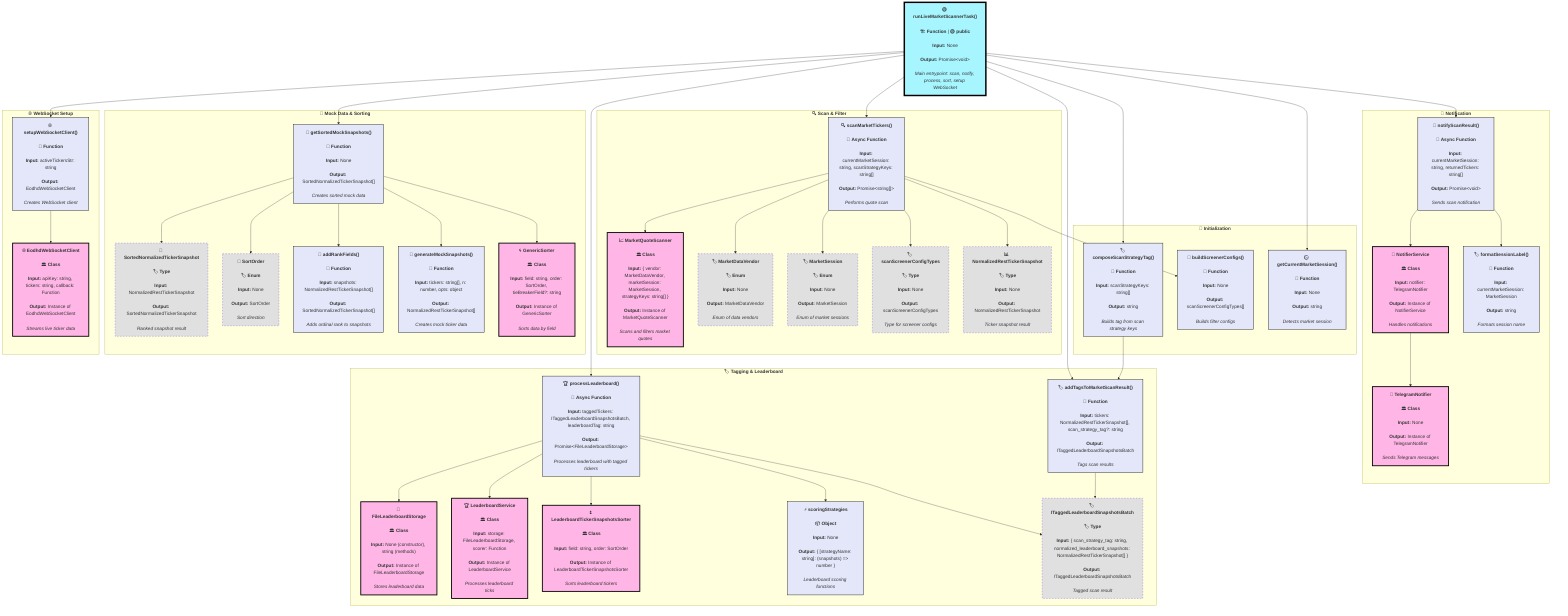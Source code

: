 %% runLiveMarketScannerTask Dependency Flow Graph (with full data type I/O spelled out)
%% Classes now have solid outlines; each module lists full input and output types.

graph TD
  %% Main orchestrator function
  runLiveMarketScannerTask["🟢 <b>runLiveMarketScannerTask()</b>
  <br/>🏗️ <b>Function</b> | 🟢 <b>public</b>
  <br/><b>Input:</b> None
  <br/><b>Output:</b> Promise&lt;void&gt;
  <br/><i>Main entrypoint: scan, notify, process, sort, setup WebSocket</i>
  "]:::mainnode

  %% Dependencies
  MarketQuoteScanner["📈 <b>MarketQuoteScanner</b>
  <br/>🏛️ <b>Class</b>
  <br/><b>Input:</b> { vendor: MarketDataVendor, marketSession: MarketSession, strategyKeys: string[] }
  <br/><b>Output:</b> Instance of MarketQuoteScanner
  <br/><i>Scans and filters market quotes</i>
  "]:::classnode

  MarketDataVendor["🏷️ <b>MarketDataVendor</b>
  <br/>🏷️ <b>Enum</b>
  <br/><b>Input:</b> None
  <br/><b>Output:</b> MarketDataVendor
  <br/><i>Enum of data vendors</i>
  "]:::typenode

  MarketSession["🏷️ <b>MarketSession</b>
  <br/>🏷️ <b>Enum</b>
  <br/><b>Input:</b> None
  <br/><b>Output:</b> MarketSession
  <br/><i>Enum of market sessions</i>
  "]:::typenode

  scanScreenerConfigTypes["🏷️ <b>scanScreenerConfigTypes</b>
  <br/>🏷️ <b>Type</b>
  <br/><b>Input:</b> None
  <br/><b>Output:</b> scanScreenerConfigTypes
  <br/><i>Type for screener configs</i>
  "]:::typenode

  NotifierService["🔔 <b>NotifierService</b>
  <br/>🏛️ <b>Class</b>
  <br/><b>Input:</b> notifier: TelegramNotifier
  <br/><b>Output:</b> Instance of NotifierService
  <br/><i>Handles notifications</i>
  "]:::classnode

  TelegramNotifier["💬 <b>TelegramNotifier</b>
  <br/>🏛️ <b>Class</b>
  <br/><b>Input:</b> None
  <br/><b>Output:</b> Instance of TelegramNotifier
  <br/><i>Sends Telegram messages</i>
  "]:::classnode

  FileLeaderboardStorage["📂 <b>FileLeaderboardStorage</b>
  <br/>🏛️ <b>Class</b>
  <br/><b>Input:</b> None (constructor), string (methods)
  <br/><b>Output:</b> Instance of FileLeaderboardStorage
  <br/><i>Stores leaderboard data</i>
  "]:::classnode

  LeaderboardService["🏆 <b>LeaderboardService</b>
  <br/>🏛️ <b>Class</b>
  <br/><b>Input:</b> storage: FileLeaderboardStorage, scorer: Function
  <br/><b>Output:</b> Instance of LeaderboardService
  <br/><i>Processes leaderboard ticks</i>
  "]:::classnode

  LeaderboardTickerSnapshotsSorter["⏫ <b>LeaderboardTickerSnapshotsSorter</b>
  <br/>🏛️ <b>Class</b>
  <br/><b>Input:</b> field: string, order: SortOrder
  <br/><b>Output:</b> Instance of LeaderboardTickerSnapshotsSorter
  <br/><i>Sorts leaderboard tickers</i>
  "]:::classnode

  scoringStrategies["⚡ <b>scoringStrategies</b>
  <br/>📦 <b>Object</b>
  <br/><b>Input:</b> None
  <br/><b>Output:</b> { [strategyName: string]: (snapshots) => number }
  <br/><i>Leaderboard scoring functions</i>
  "]:::util

  EodhdWebSocketClient["🌐 <b>EodhdWebSocketClient</b>
  <br/>🏛️ <b>Class</b>
  <br/><b>Input:</b> apiKey: string, tickers: string, callback: Function
  <br/><b>Output:</b> Instance of EodhdWebSocketClient
  <br/><i>Streams live ticker data</i>
  "]:::classnode

  NormalizedRestTickerSnapshot["📊 <b>NormalizedRestTickerSnapshot</b>
  <br/>🏷️ <b>Type</b>
  <br/><b>Input:</b> None
  <br/><b>Output:</b> NormalizedRestTickerSnapshot
  <br/><i>Ticker snapshot result</i>
  "]:::typenode

  SortedNormalizedTickerSnapshot["🏅 <b>SortedNormalizedTickerSnapshot</b>
  <br/>🏷️ <b>Type</b>
  <br/><b>Input:</b> NormalizedRestTickerSnapshot
  <br/><b>Output:</b> SortedNormalizedTickerSnapshot
  <br/><i>Ranked snapshot result</i>
  "]:::typenode

  ITaggedLeaderboardSnapshotsBatch["🏷️ <b>ITaggedLeaderboardSnapshotsBatch</b>
  <br/>🏷️ <b>Type</b>
  <br/><b>Input:</b> { scan_strategy_tag: string, normalized_leaderboard_snapshots: NormalizedRestTickerSnapshot[] }
  <br/><b>Output:</b> ITaggedLeaderboardSnapshotsBatch
  <br/><i>Tagged scan result</i>
  "]:::typenode

  SortOrder["🔢 <b>SortOrder</b>
  <br/>🏷️ <b>Enum</b>
  <br/><b>Input:</b> None
  <br/><b>Output:</b> SortOrder
  <br/><i>Sort direction</i>
  "]:::typenode

  %% Utility functions
  addTagsToMarketScanResult["🏷️ <b>addTagsToMarketScanResult()</b>
  <br/>🧩 <b>Function</b>
  <br/><b>Input:</b> tickers: NormalizedRestTickerSnapshot[], scan_strategy_tag?: string
  <br/><b>Output:</b> ITaggedLeaderboardSnapshotsBatch
  <br/><i>Tags scan results</i>
  "]:::util

  composeScanStrategyTag["🏷️ <b>composeScanStrategyTag()</b>
  <br/>🧩 <b>Function</b>
  <br/><b>Input:</b> scanStrategyKeys: string[]
  <br/><b>Output:</b> string
  <br/><i>Builds tag from scan strategy keys</i>
  "]:::util

  addRankFields["🏅 <b>addRankFields()</b>
  <br/>🧩 <b>Function</b>
  <br/><b>Input:</b> snapshots: NormalizedRestTickerSnapshot[]
  <br/><b>Output:</b> SortedNormalizedTickerSnapshot[]
  <br/><i>Adds ordinal rank to snapshots</i>
  "]:::util

  buildScreenerConfigs["🔎 <b>buildScreenerConfigs()</b>
  <br/>🧩 <b>Function</b>
  <br/><b>Input:</b> None
  <br/><b>Output:</b> scanScreenerConfigTypes[]
  <br/><i>Builds filter configs</i>
  "]:::util

  scanMarketTickers["🔍 <b>scanMarketTickers()</b>
  <br/>🧩 <b>Async Function</b>
  <br/><b>Input:</b> currentMarketSession: string, scanStrategyKeys: string[]
  <br/><b>Output:</b> Promise&lt;string[]&gt;
  <br/><i>Performs quote scan</i>
  "]:::util

  notifyScanResult["🔔 <b>notifyScanResult()</b>
  <br/>🧩 <b>Async Function</b>
  <br/><b>Input:</b> currentMarketSession: string, returnedTickers: string[]
  <br/><b>Output:</b> Promise&lt;void&gt;
  <br/><i>Sends scan notification</i>
  "]:::util

  getSortedMockSnapshots["🧪 <b>getSortedMockSnapshots()</b>
  <br/>🧩 <b>Function</b>
  <br/><b>Input:</b> None
  <br/><b>Output:</b> SortedNormalizedTickerSnapshot[]
  <br/><i>Creates sorted mock data</i>
  "]:::util

  processLeaderboard["🏆 <b>processLeaderboard()</b>
  <br/>🧩 <b>Async Function</b>
  <br/><b>Input:</b> taggedTickers: ITaggedLeaderboardSnapshotsBatch, leaderboardTag: string
  <br/><b>Output:</b> Promise&lt;FileLeaderboardStorage&gt;
  <br/><i>Processes leaderboard with tagged tickers</i>
  "]:::util

  setupWebSocketClient["🌐 <b>setupWebSocketClient()</b>
  <br/>🧩 <b>Function</b>
  <br/><b>Input:</b> activeTickersStr: string
  <br/><b>Output:</b> EodhdWebSocketClient
  <br/><i>Creates WebSocket client</i>
  "]:::util

  getCurrentMarketSession["⏲️ <b>getCurrentMarketSession()</b>
  <br/>🧩 <b>Function</b>
  <br/><b>Input:</b> None
  <br/><b>Output:</b> string
  <br/><i>Detects market session</i>
  "]:::util

  formatSessionLabel["🏷️ <b>formatSessionLabel()</b>
  <br/>🧩 <b>Function</b>
  <br/><b>Input:</b> currentMarketSession: MarketSession
  <br/><b>Output:</b> string
  <br/><i>Formats session name</i>
  "]:::util

  generateMockSnapshots["🧪 <b>generateMockSnapshots()</b>
  <br/>🧩 <b>Function</b>
  <br/><b>Input:</b> tickers: string[], n: number, opts: object
  <br/><b>Output:</b> NormalizedRestTickerSnapshot[]
  <br/><i>Creates mock ticker data</i>
  "]:::util

  GenericSorter["🌀 <b>GenericSorter</b>
  <br/>🏛️ <b>Class</b>
  <br/><b>Input:</b> field: string, order: SortOrder, tieBreakerField?: string
  <br/><b>Output:</b> Instance of GenericSorter
  <br/><i>Sorts data by field</i>
  "]:::classnode

  %% Orchestration flow (subgraphs for clarity)
  subgraph "🚦 <b>Initialization</b>"
    getCurrentMarketSession
    buildScreenerConfigs
    composeScanStrategyTag
  end

  subgraph "🔍 <b>Scan & Filter</b>"
    scanMarketTickers
    MarketQuoteScanner
    MarketDataVendor
    MarketSession
    scanScreenerConfigTypes
    NormalizedRestTickerSnapshot
  end

  subgraph "🔔 <b>Notification</b>"
    notifyScanResult
    NotifierService
    TelegramNotifier
    formatSessionLabel
  end

  subgraph "🧪 <b>Mock Data & Sorting</b>"
    getSortedMockSnapshots
    generateMockSnapshots
    addRankFields
    SortedNormalizedTickerSnapshot
    GenericSorter
    SortOrder
  end

  subgraph "🏷️ <b>Tagging & Leaderboard</b>"
    addTagsToMarketScanResult
    ITaggedLeaderboardSnapshotsBatch
    processLeaderboard
    FileLeaderboardStorage
    scoringStrategies
    LeaderboardTickerSnapshotsSorter
    LeaderboardService
  end

  subgraph "🌐 <b>WebSocket Setup</b>"
    setupWebSocketClient
    EodhdWebSocketClient
  end

  %% Main flow links
  runLiveMarketScannerTask --> getCurrentMarketSession
  runLiveMarketScannerTask --> scanMarketTickers
  runLiveMarketScannerTask --> notifyScanResult
  runLiveMarketScannerTask --> getSortedMockSnapshots
  runLiveMarketScannerTask --> composeScanStrategyTag
  runLiveMarketScannerTask --> addTagsToMarketScanResult
  runLiveMarketScannerTask --> processLeaderboard
  runLiveMarketScannerTask --> setupWebSocketClient

  %% scanMarketTickers
  scanMarketTickers --> MarketQuoteScanner
  scanMarketTickers --> MarketDataVendor
  scanMarketTickers --> MarketSession
  scanMarketTickers --> scanScreenerConfigTypes
  scanMarketTickers --> NormalizedRestTickerSnapshot
  scanMarketTickers --> buildScreenerConfigs

  %% notifyScanResult
  notifyScanResult --> NotifierService
  NotifierService --> TelegramNotifier
  notifyScanResult --> formatSessionLabel

  %% getSortedMockSnapshots
  getSortedMockSnapshots --> generateMockSnapshots
  getSortedMockSnapshots --> addRankFields
  getSortedMockSnapshots --> SortedNormalizedTickerSnapshot
  getSortedMockSnapshots --> GenericSorter
  getSortedMockSnapshots --> SortOrder

  %% processLeaderboard
  processLeaderboard --> FileLeaderboardStorage
  processLeaderboard --> scoringStrategies
  processLeaderboard --> LeaderboardTickerSnapshotsSorter
  processLeaderboard --> LeaderboardService
  processLeaderboard --> ITaggedLeaderboardSnapshotsBatch

  %% Tagging
  addTagsToMarketScanResult --> ITaggedLeaderboardSnapshotsBatch

  %% Compose tag
  composeScanStrategyTag --> addTagsToMarketScanResult

  %% WebSocket setup
  setupWebSocketClient --> EodhdWebSocketClient

  %% Styles
  classDef mainnode stroke:#000,stroke-width:5px,fill:#a7f6ff;
  classDef classnode stroke:#000,stroke-width:3px,fill:#ffb6e6;
  classDef typenode fill:#e0e0e0,stroke-dasharray: 5, 5:#222,stroke-width:1.5px;
  classDef util fill:#e3e7f9,stroke:#222,stroke-width:1.5px;